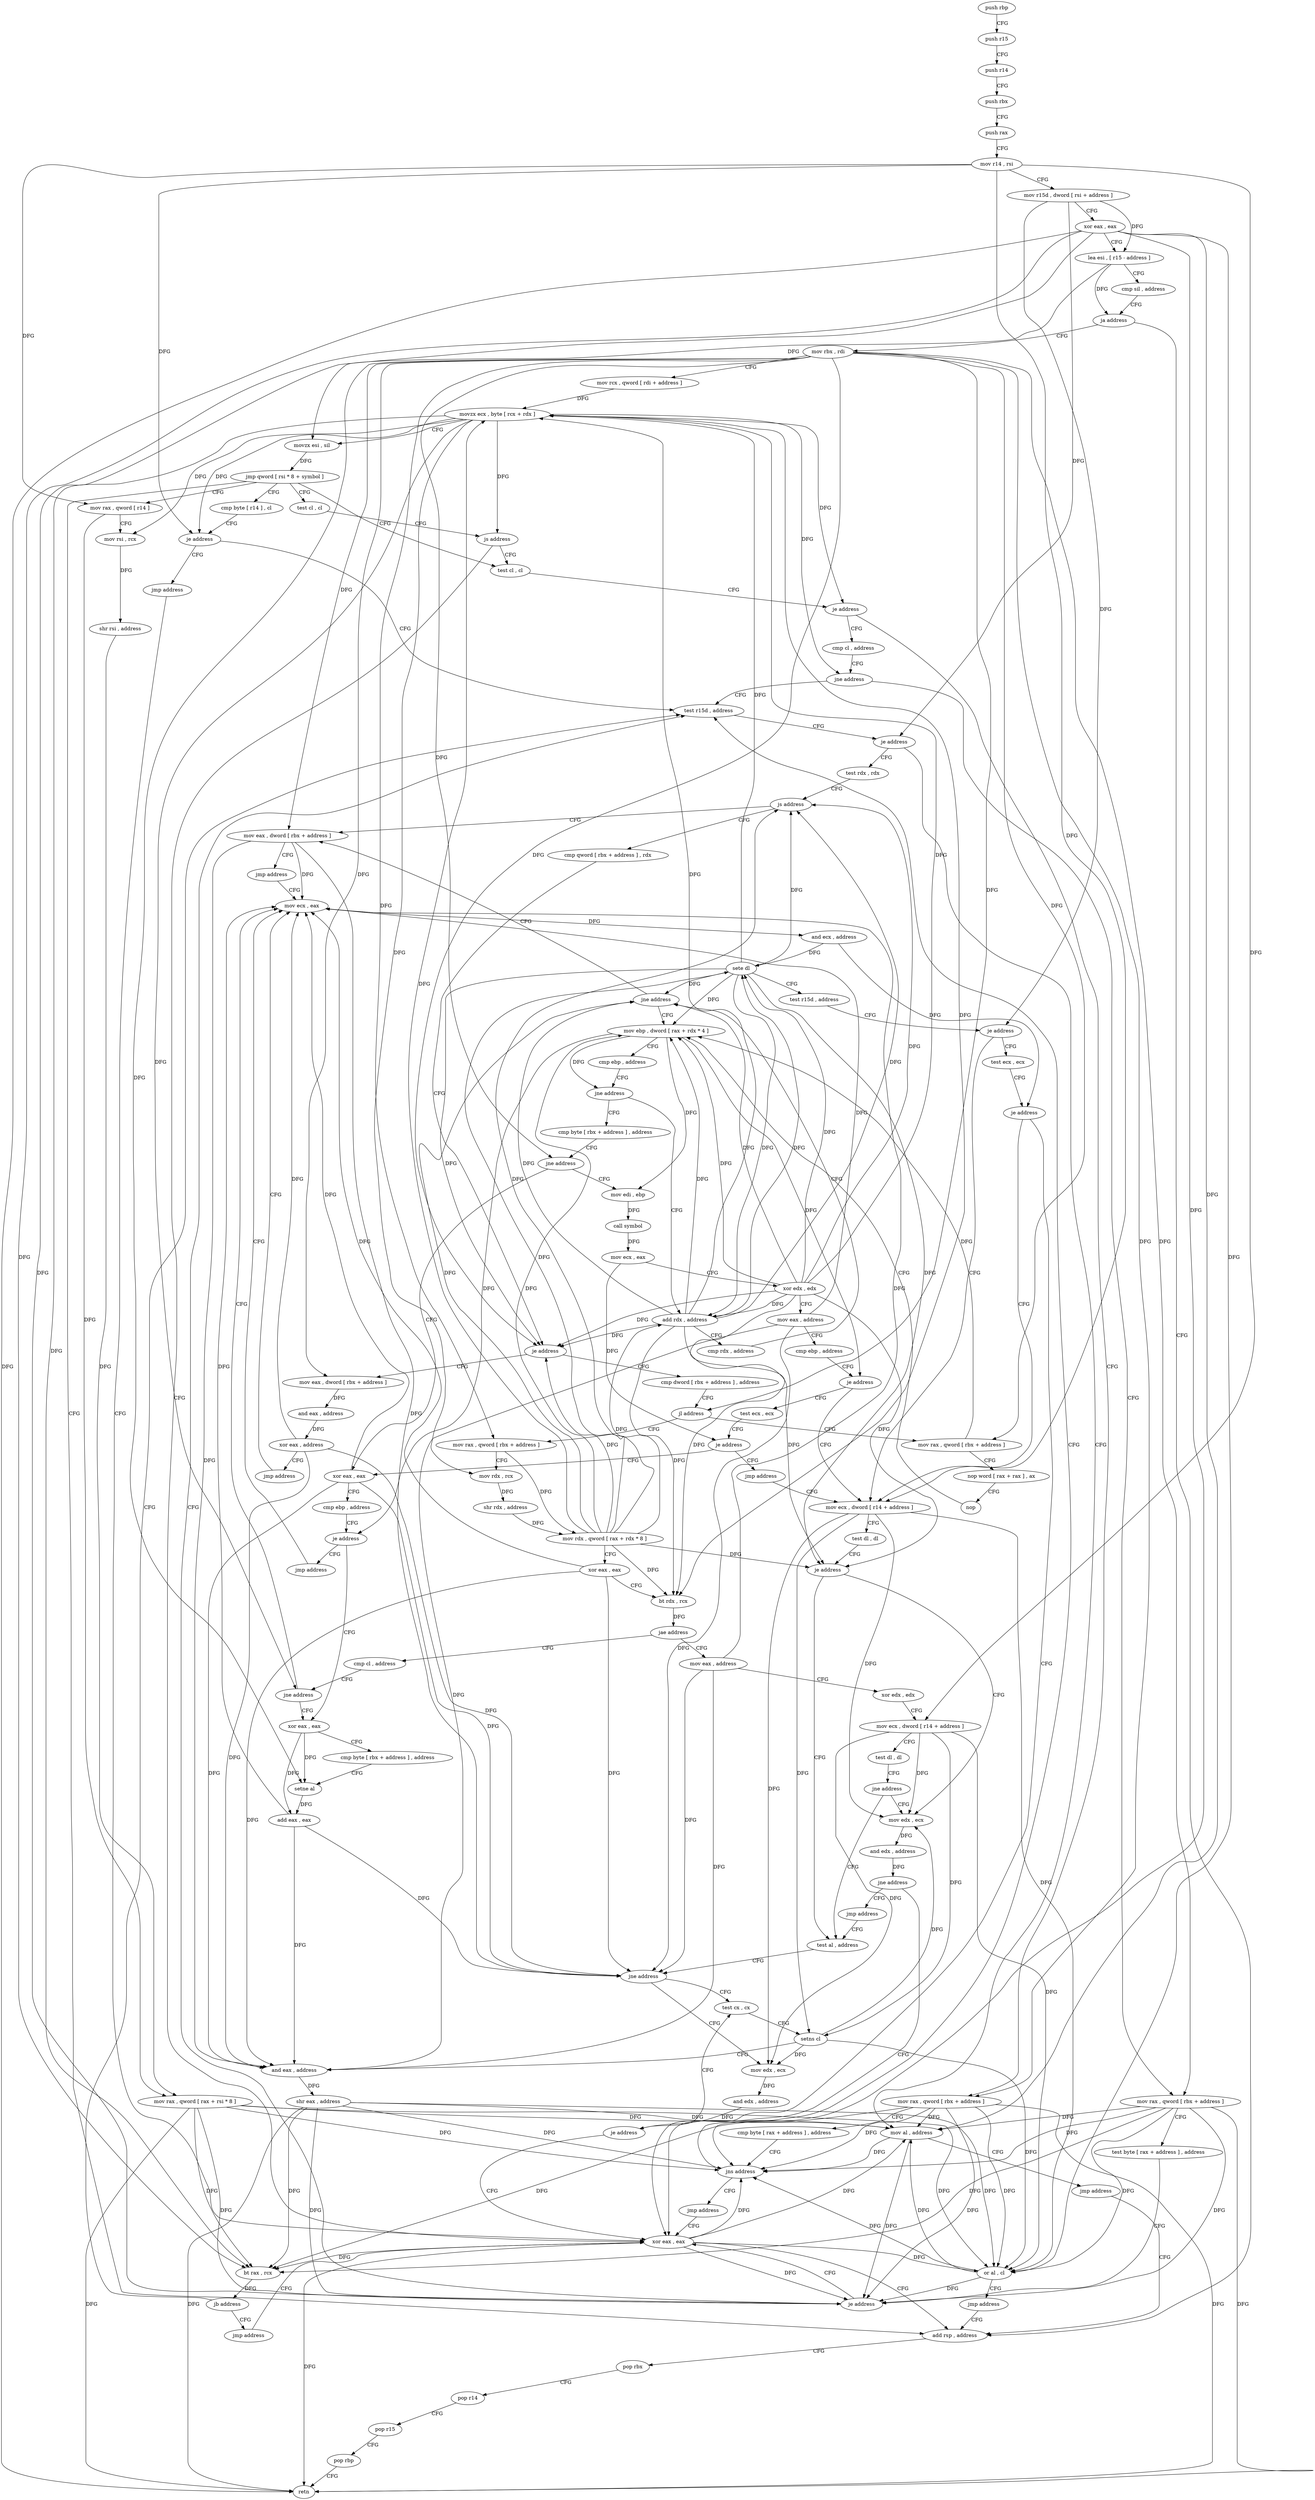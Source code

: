 digraph "func" {
"4389408" [label = "push rbp" ]
"4389409" [label = "push r15" ]
"4389411" [label = "push r14" ]
"4389413" [label = "push rbx" ]
"4389414" [label = "push rax" ]
"4389415" [label = "mov r14 , rsi" ]
"4389418" [label = "mov r15d , dword [ rsi + address ]" ]
"4389422" [label = "xor eax , eax" ]
"4389424" [label = "lea esi , [ r15 - address ]" ]
"4389428" [label = "cmp sil , address" ]
"4389432" [label = "ja address" ]
"4389771" [label = "add rsp , address" ]
"4389438" [label = "mov rbx , rdi" ]
"4389775" [label = "pop rbx" ]
"4389776" [label = "pop r14" ]
"4389778" [label = "pop r15" ]
"4389780" [label = "pop rbp" ]
"4389781" [label = "retn" ]
"4389441" [label = "mov rcx , qword [ rdi + address ]" ]
"4389445" [label = "movzx ecx , byte [ rcx + rdx ]" ]
"4389449" [label = "movzx esi , sil" ]
"4389453" [label = "jmp qword [ rsi * 8 + symbol ]" ]
"4389460" [label = "cmp byte [ r14 ] , cl" ]
"4389470" [label = "mov rax , qword [ r14 ]" ]
"4389495" [label = "test cl , cl" ]
"4389503" [label = "test cl , cl" ]
"4389463" [label = "je address" ]
"4389536" [label = "test r15d , address" ]
"4389465" [label = "jmp address" ]
"4389473" [label = "mov rsi , rcx" ]
"4389476" [label = "shr rsi , address" ]
"4389480" [label = "mov rax , qword [ rax + rsi * 8 ]" ]
"4389484" [label = "bt rax , rcx" ]
"4389488" [label = "jb address" ]
"4389490" [label = "jmp address" ]
"4389497" [label = "js address" ]
"4389769" [label = "xor eax , eax" ]
"4389505" [label = "je address" ]
"4389667" [label = "mov rax , qword [ rbx + address ]" ]
"4389511" [label = "cmp cl , address" ]
"4389543" [label = "je address" ]
"4389607" [label = "mov al , address" ]
"4389545" [label = "test rdx , rdx" ]
"4389674" [label = "cmp byte [ rax + address ] , address" ]
"4389681" [label = "jns address" ]
"4389687" [label = "jmp address" ]
"4389514" [label = "jne address" ]
"4389516" [label = "mov rax , qword [ rbx + address ]" ]
"4389609" [label = "jmp address" ]
"4389548" [label = "js address" ]
"4389602" [label = "mov eax , dword [ rbx + address ]" ]
"4389550" [label = "cmp qword [ rbx + address ] , rdx" ]
"4389523" [label = "test byte [ rax + address ] , address" ]
"4389530" [label = "je address" ]
"4389605" [label = "jmp address" ]
"4389726" [label = "mov ecx , eax" ]
"4389554" [label = "je address" ]
"4389798" [label = "mov eax , dword [ rbx + address ]" ]
"4389560" [label = "cmp dword [ rbx + address ] , address" ]
"4389728" [label = "and ecx , address" ]
"4389731" [label = "sete dl" ]
"4389734" [label = "test r15d , address" ]
"4389741" [label = "je address" ]
"4389747" [label = "mov ecx , dword [ r14 + address ]" ]
"4389743" [label = "test ecx , ecx" ]
"4389804" [label = "and eax , address" ]
"4389807" [label = "xor eax , address" ]
"4389810" [label = "jmp address" ]
"4389567" [label = "jl address" ]
"4389614" [label = "mov rax , qword [ rbx + address ]" ]
"4389569" [label = "mov rax , qword [ rbx + address ]" ]
"4389751" [label = "test dl , dl" ]
"4389753" [label = "je address" ]
"4389655" [label = "mov edx , ecx" ]
"4389755" [label = "test al , address" ]
"4389745" [label = "je address" ]
"4389621" [label = "mov rdx , rcx" ]
"4389624" [label = "shr rdx , address" ]
"4389628" [label = "mov rdx , qword [ rax + rdx * 8 ]" ]
"4389632" [label = "xor eax , eax" ]
"4389634" [label = "bt rdx , rcx" ]
"4389638" [label = "jae address" ]
"4389707" [label = "cmp cl , address" ]
"4389640" [label = "mov eax , address" ]
"4389573" [label = "nop word [ rax + rax ] , ax" ]
"4389583" [label = "nop" ]
"4389584" [label = "mov ebp , dword [ rax + rdx * 4 ]" ]
"4389657" [label = "and edx , address" ]
"4389663" [label = "jne address" ]
"4389665" [label = "jmp address" ]
"4389757" [label = "jne address" ]
"4389782" [label = "test cx , cx" ]
"4389759" [label = "mov edx , ecx" ]
"4389710" [label = "jne address" ]
"4389712" [label = "xor eax , eax" ]
"4389645" [label = "xor edx , edx" ]
"4389647" [label = "mov ecx , dword [ r14 + address ]" ]
"4389651" [label = "test dl , dl" ]
"4389653" [label = "jne address" ]
"4389689" [label = "cmp byte [ rbx + address ] , address" ]
"4389696" [label = "jne address" ]
"4389812" [label = "mov edi , ebp" ]
"4389698" [label = "xor eax , eax" ]
"4389592" [label = "add rdx , address" ]
"4389596" [label = "cmp rdx , address" ]
"4389600" [label = "jne address" ]
"4389785" [label = "setns cl" ]
"4389788" [label = "and eax , address" ]
"4389791" [label = "shr eax , address" ]
"4389794" [label = "or al , cl" ]
"4389796" [label = "jmp address" ]
"4389761" [label = "and edx , address" ]
"4389767" [label = "je address" ]
"4389714" [label = "cmp byte [ rbx + address ] , address" ]
"4389721" [label = "setne al" ]
"4389724" [label = "add eax , eax" ]
"4389814" [label = "call symbol" ]
"4389819" [label = "mov ecx , eax" ]
"4389821" [label = "xor edx , edx" ]
"4389823" [label = "mov eax , address" ]
"4389828" [label = "cmp ebp , address" ]
"4389831" [label = "je address" ]
"4389833" [label = "test ecx , ecx" ]
"4389700" [label = "cmp ebp , address" ]
"4389703" [label = "je address" ]
"4389705" [label = "jmp address" ]
"4389587" [label = "cmp ebp , address" ]
"4389590" [label = "jne address" ]
"4389835" [label = "je address" ]
"4389841" [label = "jmp address" ]
"4389408" -> "4389409" [ label = "CFG" ]
"4389409" -> "4389411" [ label = "CFG" ]
"4389411" -> "4389413" [ label = "CFG" ]
"4389413" -> "4389414" [ label = "CFG" ]
"4389414" -> "4389415" [ label = "CFG" ]
"4389415" -> "4389418" [ label = "CFG" ]
"4389415" -> "4389463" [ label = "DFG" ]
"4389415" -> "4389470" [ label = "DFG" ]
"4389415" -> "4389747" [ label = "DFG" ]
"4389415" -> "4389647" [ label = "DFG" ]
"4389418" -> "4389422" [ label = "CFG" ]
"4389418" -> "4389424" [ label = "DFG" ]
"4389418" -> "4389543" [ label = "DFG" ]
"4389418" -> "4389741" [ label = "DFG" ]
"4389422" -> "4389424" [ label = "CFG" ]
"4389422" -> "4389781" [ label = "DFG" ]
"4389422" -> "4389484" [ label = "DFG" ]
"4389422" -> "4389681" [ label = "DFG" ]
"4389422" -> "4389607" [ label = "DFG" ]
"4389422" -> "4389530" [ label = "DFG" ]
"4389422" -> "4389794" [ label = "DFG" ]
"4389424" -> "4389428" [ label = "CFG" ]
"4389424" -> "4389432" [ label = "DFG" ]
"4389424" -> "4389449" [ label = "DFG" ]
"4389428" -> "4389432" [ label = "CFG" ]
"4389432" -> "4389771" [ label = "CFG" ]
"4389432" -> "4389438" [ label = "CFG" ]
"4389771" -> "4389775" [ label = "CFG" ]
"4389438" -> "4389441" [ label = "CFG" ]
"4389438" -> "4389667" [ label = "DFG" ]
"4389438" -> "4389516" [ label = "DFG" ]
"4389438" -> "4389602" [ label = "DFG" ]
"4389438" -> "4389554" [ label = "DFG" ]
"4389438" -> "4389798" [ label = "DFG" ]
"4389438" -> "4389567" [ label = "DFG" ]
"4389438" -> "4389614" [ label = "DFG" ]
"4389438" -> "4389569" [ label = "DFG" ]
"4389438" -> "4389721" [ label = "DFG" ]
"4389438" -> "4389696" [ label = "DFG" ]
"4389775" -> "4389776" [ label = "CFG" ]
"4389776" -> "4389778" [ label = "CFG" ]
"4389778" -> "4389780" [ label = "CFG" ]
"4389780" -> "4389781" [ label = "CFG" ]
"4389441" -> "4389445" [ label = "DFG" ]
"4389445" -> "4389449" [ label = "CFG" ]
"4389445" -> "4389463" [ label = "DFG" ]
"4389445" -> "4389473" [ label = "DFG" ]
"4389445" -> "4389484" [ label = "DFG" ]
"4389445" -> "4389497" [ label = "DFG" ]
"4389445" -> "4389505" [ label = "DFG" ]
"4389445" -> "4389514" [ label = "DFG" ]
"4389445" -> "4389621" [ label = "DFG" ]
"4389445" -> "4389634" [ label = "DFG" ]
"4389445" -> "4389710" [ label = "DFG" ]
"4389449" -> "4389453" [ label = "DFG" ]
"4389453" -> "4389460" [ label = "CFG" ]
"4389453" -> "4389470" [ label = "CFG" ]
"4389453" -> "4389495" [ label = "CFG" ]
"4389453" -> "4389503" [ label = "CFG" ]
"4389453" -> "4389771" [ label = "CFG" ]
"4389460" -> "4389463" [ label = "CFG" ]
"4389470" -> "4389473" [ label = "CFG" ]
"4389470" -> "4389480" [ label = "DFG" ]
"4389495" -> "4389497" [ label = "CFG" ]
"4389503" -> "4389505" [ label = "CFG" ]
"4389463" -> "4389536" [ label = "CFG" ]
"4389463" -> "4389465" [ label = "CFG" ]
"4389536" -> "4389543" [ label = "CFG" ]
"4389465" -> "4389769" [ label = "CFG" ]
"4389473" -> "4389476" [ label = "DFG" ]
"4389476" -> "4389480" [ label = "DFG" ]
"4389480" -> "4389484" [ label = "DFG" ]
"4389480" -> "4389781" [ label = "DFG" ]
"4389480" -> "4389681" [ label = "DFG" ]
"4389480" -> "4389607" [ label = "DFG" ]
"4389480" -> "4389530" [ label = "DFG" ]
"4389480" -> "4389794" [ label = "DFG" ]
"4389484" -> "4389488" [ label = "DFG" ]
"4389488" -> "4389536" [ label = "CFG" ]
"4389488" -> "4389490" [ label = "CFG" ]
"4389490" -> "4389769" [ label = "CFG" ]
"4389497" -> "4389769" [ label = "CFG" ]
"4389497" -> "4389503" [ label = "CFG" ]
"4389769" -> "4389771" [ label = "CFG" ]
"4389769" -> "4389781" [ label = "DFG" ]
"4389769" -> "4389484" [ label = "DFG" ]
"4389769" -> "4389681" [ label = "DFG" ]
"4389769" -> "4389607" [ label = "DFG" ]
"4389769" -> "4389530" [ label = "DFG" ]
"4389769" -> "4389794" [ label = "DFG" ]
"4389505" -> "4389667" [ label = "CFG" ]
"4389505" -> "4389511" [ label = "CFG" ]
"4389667" -> "4389674" [ label = "CFG" ]
"4389667" -> "4389781" [ label = "DFG" ]
"4389667" -> "4389484" [ label = "DFG" ]
"4389667" -> "4389681" [ label = "DFG" ]
"4389667" -> "4389607" [ label = "DFG" ]
"4389667" -> "4389530" [ label = "DFG" ]
"4389667" -> "4389794" [ label = "DFG" ]
"4389511" -> "4389514" [ label = "CFG" ]
"4389543" -> "4389607" [ label = "CFG" ]
"4389543" -> "4389545" [ label = "CFG" ]
"4389607" -> "4389609" [ label = "CFG" ]
"4389607" -> "4389681" [ label = "DFG" ]
"4389607" -> "4389530" [ label = "DFG" ]
"4389545" -> "4389548" [ label = "CFG" ]
"4389674" -> "4389681" [ label = "CFG" ]
"4389681" -> "4389536" [ label = "CFG" ]
"4389681" -> "4389687" [ label = "CFG" ]
"4389687" -> "4389769" [ label = "CFG" ]
"4389514" -> "4389536" [ label = "CFG" ]
"4389514" -> "4389516" [ label = "CFG" ]
"4389516" -> "4389523" [ label = "CFG" ]
"4389516" -> "4389681" [ label = "DFG" ]
"4389516" -> "4389607" [ label = "DFG" ]
"4389516" -> "4389781" [ label = "DFG" ]
"4389516" -> "4389484" [ label = "DFG" ]
"4389516" -> "4389530" [ label = "DFG" ]
"4389516" -> "4389794" [ label = "DFG" ]
"4389609" -> "4389771" [ label = "CFG" ]
"4389548" -> "4389602" [ label = "CFG" ]
"4389548" -> "4389550" [ label = "CFG" ]
"4389602" -> "4389605" [ label = "CFG" ]
"4389602" -> "4389726" [ label = "DFG" ]
"4389602" -> "4389757" [ label = "DFG" ]
"4389602" -> "4389788" [ label = "DFG" ]
"4389550" -> "4389554" [ label = "CFG" ]
"4389523" -> "4389530" [ label = "CFG" ]
"4389530" -> "4389769" [ label = "CFG" ]
"4389530" -> "4389536" [ label = "CFG" ]
"4389605" -> "4389726" [ label = "CFG" ]
"4389726" -> "4389728" [ label = "DFG" ]
"4389554" -> "4389798" [ label = "CFG" ]
"4389554" -> "4389560" [ label = "CFG" ]
"4389798" -> "4389804" [ label = "DFG" ]
"4389560" -> "4389567" [ label = "CFG" ]
"4389728" -> "4389731" [ label = "DFG" ]
"4389728" -> "4389745" [ label = "DFG" ]
"4389731" -> "4389734" [ label = "CFG" ]
"4389731" -> "4389445" [ label = "DFG" ]
"4389731" -> "4389548" [ label = "DFG" ]
"4389731" -> "4389554" [ label = "DFG" ]
"4389731" -> "4389753" [ label = "DFG" ]
"4389731" -> "4389584" [ label = "DFG" ]
"4389731" -> "4389592" [ label = "DFG" ]
"4389731" -> "4389600" [ label = "DFG" ]
"4389734" -> "4389741" [ label = "CFG" ]
"4389741" -> "4389747" [ label = "CFG" ]
"4389741" -> "4389743" [ label = "CFG" ]
"4389747" -> "4389751" [ label = "CFG" ]
"4389747" -> "4389655" [ label = "DFG" ]
"4389747" -> "4389785" [ label = "DFG" ]
"4389747" -> "4389794" [ label = "DFG" ]
"4389747" -> "4389759" [ label = "DFG" ]
"4389743" -> "4389745" [ label = "CFG" ]
"4389804" -> "4389807" [ label = "DFG" ]
"4389807" -> "4389810" [ label = "CFG" ]
"4389807" -> "4389726" [ label = "DFG" ]
"4389807" -> "4389757" [ label = "DFG" ]
"4389807" -> "4389788" [ label = "DFG" ]
"4389810" -> "4389726" [ label = "CFG" ]
"4389567" -> "4389614" [ label = "CFG" ]
"4389567" -> "4389569" [ label = "CFG" ]
"4389614" -> "4389621" [ label = "CFG" ]
"4389614" -> "4389628" [ label = "DFG" ]
"4389569" -> "4389573" [ label = "CFG" ]
"4389569" -> "4389584" [ label = "DFG" ]
"4389751" -> "4389753" [ label = "CFG" ]
"4389753" -> "4389655" [ label = "CFG" ]
"4389753" -> "4389755" [ label = "CFG" ]
"4389655" -> "4389657" [ label = "DFG" ]
"4389755" -> "4389757" [ label = "CFG" ]
"4389745" -> "4389769" [ label = "CFG" ]
"4389745" -> "4389747" [ label = "CFG" ]
"4389621" -> "4389624" [ label = "DFG" ]
"4389624" -> "4389628" [ label = "DFG" ]
"4389628" -> "4389632" [ label = "CFG" ]
"4389628" -> "4389445" [ label = "DFG" ]
"4389628" -> "4389548" [ label = "DFG" ]
"4389628" -> "4389554" [ label = "DFG" ]
"4389628" -> "4389753" [ label = "DFG" ]
"4389628" -> "4389731" [ label = "DFG" ]
"4389628" -> "4389634" [ label = "DFG" ]
"4389628" -> "4389584" [ label = "DFG" ]
"4389628" -> "4389592" [ label = "DFG" ]
"4389628" -> "4389600" [ label = "DFG" ]
"4389632" -> "4389634" [ label = "CFG" ]
"4389632" -> "4389726" [ label = "DFG" ]
"4389632" -> "4389757" [ label = "DFG" ]
"4389632" -> "4389788" [ label = "DFG" ]
"4389634" -> "4389638" [ label = "DFG" ]
"4389638" -> "4389707" [ label = "CFG" ]
"4389638" -> "4389640" [ label = "CFG" ]
"4389707" -> "4389710" [ label = "CFG" ]
"4389640" -> "4389645" [ label = "CFG" ]
"4389640" -> "4389726" [ label = "DFG" ]
"4389640" -> "4389757" [ label = "DFG" ]
"4389640" -> "4389788" [ label = "DFG" ]
"4389573" -> "4389583" [ label = "CFG" ]
"4389583" -> "4389584" [ label = "CFG" ]
"4389584" -> "4389587" [ label = "CFG" ]
"4389584" -> "4389590" [ label = "DFG" ]
"4389584" -> "4389812" [ label = "DFG" ]
"4389584" -> "4389831" [ label = "DFG" ]
"4389584" -> "4389703" [ label = "DFG" ]
"4389657" -> "4389663" [ label = "DFG" ]
"4389663" -> "4389769" [ label = "CFG" ]
"4389663" -> "4389665" [ label = "CFG" ]
"4389665" -> "4389755" [ label = "CFG" ]
"4389757" -> "4389782" [ label = "CFG" ]
"4389757" -> "4389759" [ label = "CFG" ]
"4389782" -> "4389785" [ label = "CFG" ]
"4389759" -> "4389761" [ label = "DFG" ]
"4389710" -> "4389726" [ label = "CFG" ]
"4389710" -> "4389712" [ label = "CFG" ]
"4389712" -> "4389714" [ label = "CFG" ]
"4389712" -> "4389721" [ label = "DFG" ]
"4389712" -> "4389724" [ label = "DFG" ]
"4389645" -> "4389647" [ label = "CFG" ]
"4389647" -> "4389651" [ label = "CFG" ]
"4389647" -> "4389655" [ label = "DFG" ]
"4389647" -> "4389785" [ label = "DFG" ]
"4389647" -> "4389794" [ label = "DFG" ]
"4389647" -> "4389759" [ label = "DFG" ]
"4389651" -> "4389653" [ label = "CFG" ]
"4389653" -> "4389755" [ label = "CFG" ]
"4389653" -> "4389655" [ label = "CFG" ]
"4389689" -> "4389696" [ label = "CFG" ]
"4389696" -> "4389812" [ label = "CFG" ]
"4389696" -> "4389698" [ label = "CFG" ]
"4389812" -> "4389814" [ label = "DFG" ]
"4389698" -> "4389700" [ label = "CFG" ]
"4389698" -> "4389726" [ label = "DFG" ]
"4389698" -> "4389757" [ label = "DFG" ]
"4389698" -> "4389788" [ label = "DFG" ]
"4389592" -> "4389596" [ label = "CFG" ]
"4389592" -> "4389445" [ label = "DFG" ]
"4389592" -> "4389548" [ label = "DFG" ]
"4389592" -> "4389554" [ label = "DFG" ]
"4389592" -> "4389753" [ label = "DFG" ]
"4389592" -> "4389584" [ label = "DFG" ]
"4389592" -> "4389731" [ label = "DFG" ]
"4389592" -> "4389634" [ label = "DFG" ]
"4389592" -> "4389600" [ label = "DFG" ]
"4389596" -> "4389600" [ label = "CFG" ]
"4389600" -> "4389584" [ label = "CFG" ]
"4389600" -> "4389602" [ label = "CFG" ]
"4389785" -> "4389788" [ label = "CFG" ]
"4389785" -> "4389655" [ label = "DFG" ]
"4389785" -> "4389794" [ label = "DFG" ]
"4389785" -> "4389759" [ label = "DFG" ]
"4389788" -> "4389791" [ label = "DFG" ]
"4389791" -> "4389794" [ label = "DFG" ]
"4389791" -> "4389681" [ label = "DFG" ]
"4389791" -> "4389607" [ label = "DFG" ]
"4389791" -> "4389530" [ label = "DFG" ]
"4389791" -> "4389781" [ label = "DFG" ]
"4389791" -> "4389484" [ label = "DFG" ]
"4389794" -> "4389796" [ label = "CFG" ]
"4389794" -> "4389681" [ label = "DFG" ]
"4389794" -> "4389607" [ label = "DFG" ]
"4389794" -> "4389530" [ label = "DFG" ]
"4389796" -> "4389771" [ label = "CFG" ]
"4389761" -> "4389767" [ label = "DFG" ]
"4389767" -> "4389782" [ label = "CFG" ]
"4389767" -> "4389769" [ label = "CFG" ]
"4389714" -> "4389721" [ label = "CFG" ]
"4389721" -> "4389724" [ label = "DFG" ]
"4389724" -> "4389726" [ label = "DFG" ]
"4389724" -> "4389757" [ label = "DFG" ]
"4389724" -> "4389788" [ label = "DFG" ]
"4389814" -> "4389819" [ label = "DFG" ]
"4389819" -> "4389821" [ label = "CFG" ]
"4389819" -> "4389835" [ label = "DFG" ]
"4389821" -> "4389823" [ label = "CFG" ]
"4389821" -> "4389445" [ label = "DFG" ]
"4389821" -> "4389548" [ label = "DFG" ]
"4389821" -> "4389554" [ label = "DFG" ]
"4389821" -> "4389753" [ label = "DFG" ]
"4389821" -> "4389584" [ label = "DFG" ]
"4389821" -> "4389592" [ label = "DFG" ]
"4389821" -> "4389600" [ label = "DFG" ]
"4389821" -> "4389731" [ label = "DFG" ]
"4389821" -> "4389634" [ label = "DFG" ]
"4389823" -> "4389828" [ label = "CFG" ]
"4389823" -> "4389726" [ label = "DFG" ]
"4389823" -> "4389757" [ label = "DFG" ]
"4389823" -> "4389788" [ label = "DFG" ]
"4389828" -> "4389831" [ label = "CFG" ]
"4389831" -> "4389747" [ label = "CFG" ]
"4389831" -> "4389833" [ label = "CFG" ]
"4389833" -> "4389835" [ label = "CFG" ]
"4389700" -> "4389703" [ label = "CFG" ]
"4389703" -> "4389712" [ label = "CFG" ]
"4389703" -> "4389705" [ label = "CFG" ]
"4389705" -> "4389726" [ label = "CFG" ]
"4389587" -> "4389590" [ label = "CFG" ]
"4389590" -> "4389689" [ label = "CFG" ]
"4389590" -> "4389592" [ label = "CFG" ]
"4389835" -> "4389698" [ label = "CFG" ]
"4389835" -> "4389841" [ label = "CFG" ]
"4389841" -> "4389747" [ label = "CFG" ]
}
